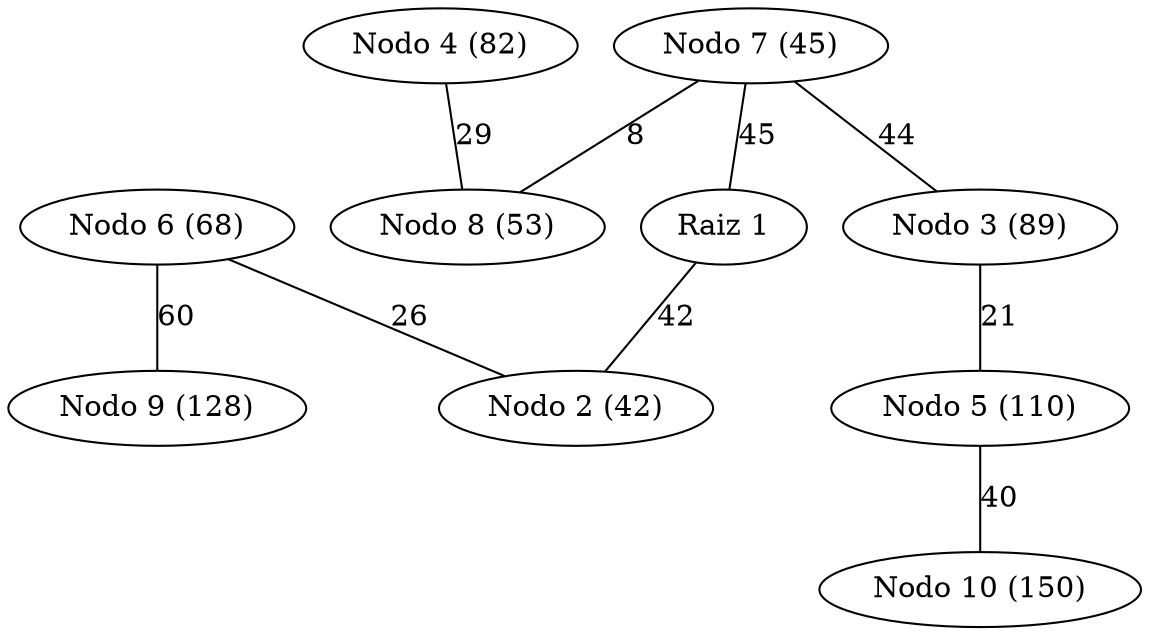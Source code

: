 graph arbol_dijkstra_G_1 {
    "1" [label="Raiz 1"];
    "2" [label="Nodo 2 (42)"];
    "7" [label="Nodo 7 (45)"];
    "8" [label="Nodo 8 (53)"];
    "6" [label="Nodo 6 (68)"];
    "4" [label="Nodo 4 (82)"];
    "3" [label="Nodo 3 (89)"];
    "5" [label="Nodo 5 (110)"];
    "9" [label="Nodo 9 (128)"];
    "10" [label="Nodo 10 (150)"];
    4 -- 8 [label="29"];
    6 -- 2 [label="26"];
    7 -- 1 [label="45"];
    7 -- 3 [label="44"];
    7 -- 8 [label="8"];
    1 -- 2 [label="42"];
    3 -- 5 [label="21"];
    5 -- 10 [label="40"];
    6 -- 9 [label="60"];
}